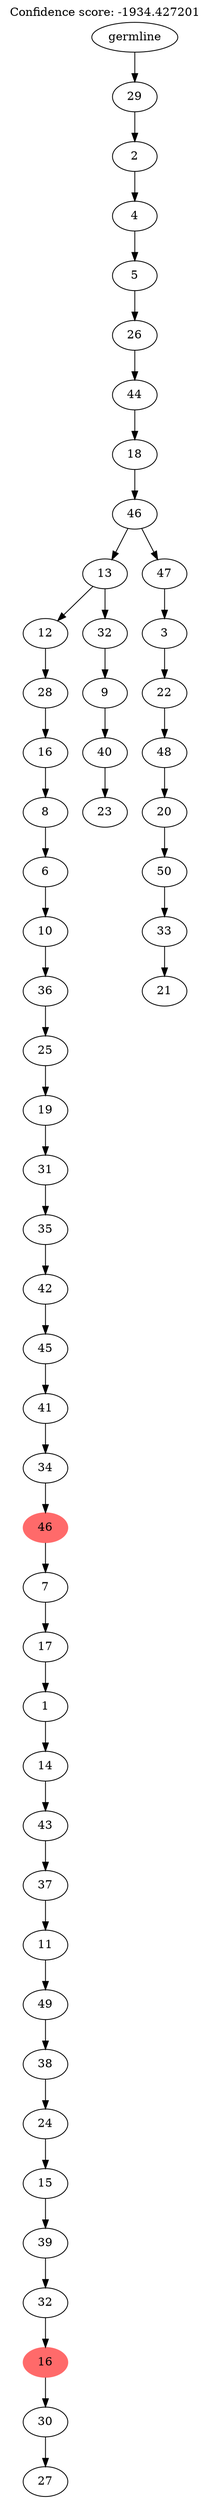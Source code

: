 digraph g {
	"52" -> "53";
	"53" [label="27"];
	"51" -> "52";
	"52" [label="30"];
	"50" -> "51";
	"51" [color=indianred1, style=filled, label="16"];
	"49" -> "50";
	"50" [label="32"];
	"48" -> "49";
	"49" [label="39"];
	"47" -> "48";
	"48" [label="15"];
	"46" -> "47";
	"47" [label="24"];
	"45" -> "46";
	"46" [label="38"];
	"44" -> "45";
	"45" [label="49"];
	"43" -> "44";
	"44" [label="11"];
	"42" -> "43";
	"43" [label="37"];
	"41" -> "42";
	"42" [label="43"];
	"40" -> "41";
	"41" [label="14"];
	"39" -> "40";
	"40" [label="1"];
	"38" -> "39";
	"39" [label="17"];
	"37" -> "38";
	"38" [label="7"];
	"36" -> "37";
	"37" [color=indianred1, style=filled, label="46"];
	"35" -> "36";
	"36" [label="34"];
	"34" -> "35";
	"35" [label="41"];
	"33" -> "34";
	"34" [label="45"];
	"32" -> "33";
	"33" [label="42"];
	"31" -> "32";
	"32" [label="35"];
	"30" -> "31";
	"31" [label="31"];
	"29" -> "30";
	"30" [label="19"];
	"28" -> "29";
	"29" [label="25"];
	"27" -> "28";
	"28" [label="36"];
	"26" -> "27";
	"27" [label="10"];
	"25" -> "26";
	"26" [label="6"];
	"24" -> "25";
	"25" [label="8"];
	"23" -> "24";
	"24" [label="16"];
	"22" -> "23";
	"23" [label="28"];
	"20" -> "21";
	"21" [label="23"];
	"19" -> "20";
	"20" [label="40"];
	"18" -> "19";
	"19" [label="9"];
	"17" -> "18";
	"18" [label="32"];
	"17" -> "22";
	"22" [label="12"];
	"15" -> "16";
	"16" [label="21"];
	"14" -> "15";
	"15" [label="33"];
	"13" -> "14";
	"14" [label="50"];
	"12" -> "13";
	"13" [label="20"];
	"11" -> "12";
	"12" [label="48"];
	"10" -> "11";
	"11" [label="22"];
	"9" -> "10";
	"10" [label="3"];
	"8" -> "9";
	"9" [label="47"];
	"8" -> "17";
	"17" [label="13"];
	"7" -> "8";
	"8" [label="46"];
	"6" -> "7";
	"7" [label="18"];
	"5" -> "6";
	"6" [label="44"];
	"4" -> "5";
	"5" [label="26"];
	"3" -> "4";
	"4" [label="5"];
	"2" -> "3";
	"3" [label="4"];
	"1" -> "2";
	"2" [label="2"];
	"0" -> "1";
	"1" [label="29"];
	"0" [label="germline"];
	labelloc="t";
	label="Confidence score: -1934.427201";
}

